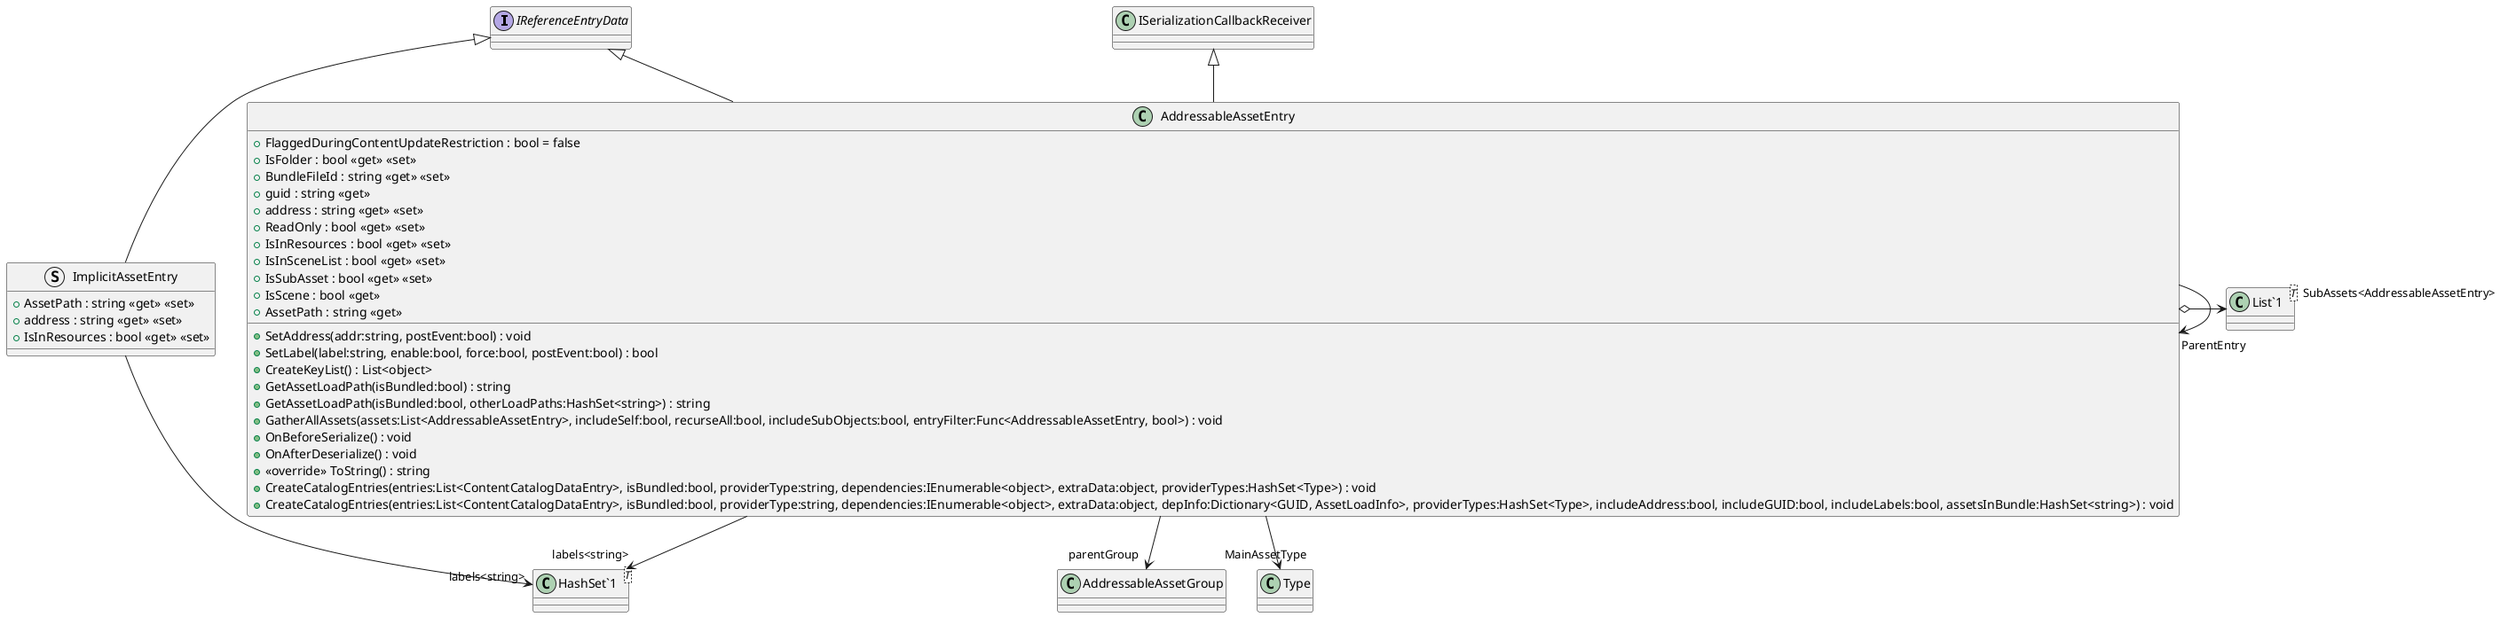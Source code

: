 @startuml
interface IReferenceEntryData {
}
struct ImplicitAssetEntry {
    + AssetPath : string <<get>> <<set>>
    + address : string <<get>> <<set>>
    + IsInResources : bool <<get>> <<set>>
}
class AddressableAssetEntry {
    + FlaggedDuringContentUpdateRestriction : bool = false
    + IsFolder : bool <<get>> <<set>>
    + BundleFileId : string <<get>> <<set>>
    + guid : string <<get>>
    + address : string <<get>> <<set>>
    + SetAddress(addr:string, postEvent:bool) : void
    + ReadOnly : bool <<get>> <<set>>
    + IsInResources : bool <<get>> <<set>>
    + IsInSceneList : bool <<get>> <<set>>
    + IsSubAsset : bool <<get>> <<set>>
    + IsScene : bool <<get>>
    + SetLabel(label:string, enable:bool, force:bool, postEvent:bool) : bool
    + CreateKeyList() : List<object>
    + AssetPath : string <<get>>
    + GetAssetLoadPath(isBundled:bool) : string
    + GetAssetLoadPath(isBundled:bool, otherLoadPaths:HashSet<string>) : string
    + GatherAllAssets(assets:List<AddressableAssetEntry>, includeSelf:bool, recurseAll:bool, includeSubObjects:bool, entryFilter:Func<AddressableAssetEntry, bool>) : void
    + OnBeforeSerialize() : void
    + OnAfterDeserialize() : void
    + <<override>> ToString() : string
    + CreateCatalogEntries(entries:List<ContentCatalogDataEntry>, isBundled:bool, providerType:string, dependencies:IEnumerable<object>, extraData:object, providerTypes:HashSet<Type>) : void
    + CreateCatalogEntries(entries:List<ContentCatalogDataEntry>, isBundled:bool, providerType:string, dependencies:IEnumerable<object>, extraData:object, depInfo:Dictionary<GUID, AssetLoadInfo>, providerTypes:HashSet<Type>, includeAddress:bool, includeGUID:bool, includeLabels:bool, assetsInBundle:HashSet<string>) : void
}
class "HashSet`1"<T> {
}
class "List`1"<T> {
}
IReferenceEntryData <|-- ImplicitAssetEntry
ImplicitAssetEntry --> "labels<string>" "HashSet`1"
ISerializationCallbackReceiver <|-- AddressableAssetEntry
IReferenceEntryData <|-- AddressableAssetEntry
AddressableAssetEntry o-> "SubAssets<AddressableAssetEntry>" "List`1"
AddressableAssetEntry --> "parentGroup" AddressableAssetGroup
AddressableAssetEntry --> "ParentEntry" AddressableAssetEntry
AddressableAssetEntry --> "labels<string>" "HashSet`1"
AddressableAssetEntry --> "MainAssetType" Type
@enduml

